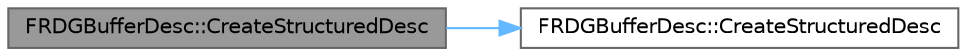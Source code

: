 digraph "FRDGBufferDesc::CreateStructuredDesc"
{
 // INTERACTIVE_SVG=YES
 // LATEX_PDF_SIZE
  bgcolor="transparent";
  edge [fontname=Helvetica,fontsize=10,labelfontname=Helvetica,labelfontsize=10];
  node [fontname=Helvetica,fontsize=10,shape=box,height=0.2,width=0.4];
  rankdir="LR";
  Node1 [id="Node000001",label="FRDGBufferDesc::CreateStructuredDesc",height=0.2,width=0.4,color="gray40", fillcolor="grey60", style="filled", fontcolor="black",tooltip=" "];
  Node1 -> Node2 [id="edge1_Node000001_Node000002",color="steelblue1",style="solid",tooltip=" "];
  Node2 [id="Node000002",label="FRDGBufferDesc::CreateStructuredDesc",height=0.2,width=0.4,color="grey40", fillcolor="white", style="filled",URL="$da/da2/structFRDGBufferDesc.html#afa2b673887812e5a031b67d604aaf821",tooltip=" "];
}
